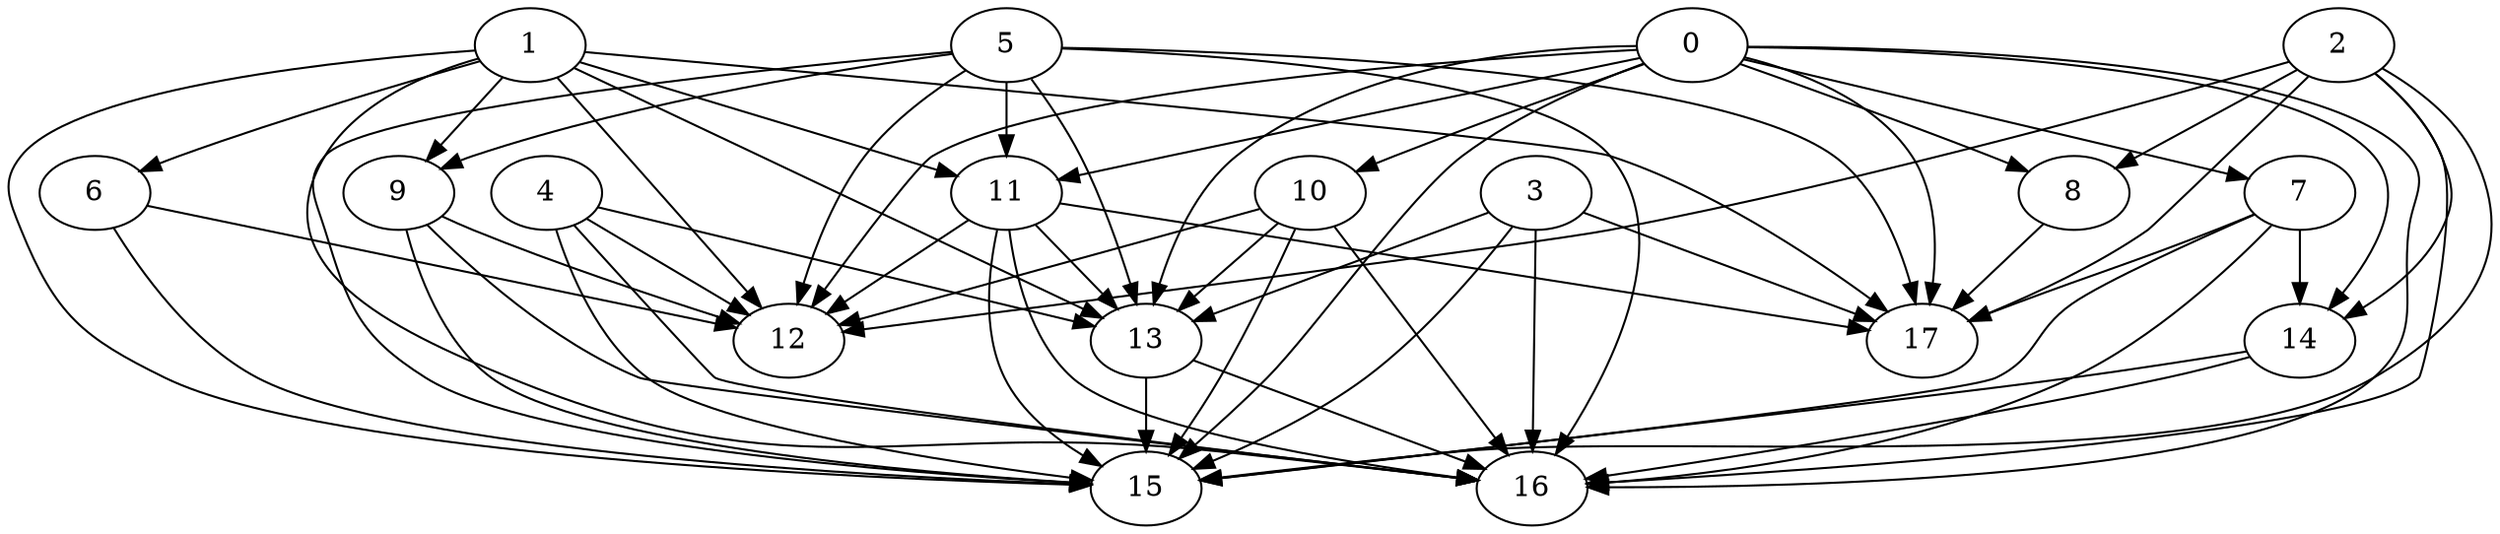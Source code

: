 digraph {
    6 -> 12;
    7 -> 17;
    6 -> 15;
    4 -> 12;
    3 -> 16;
    14 -> 16;
    5 -> 13;
    3 -> 13;
    4 -> 15;
    5 -> 16;
    1 -> 6;
    0 -> 8;
    0 -> 14;
    10 -> 12;
    1 -> 9;
    0 -> 11;
    2 -> 8;
    2 -> 14;
    0 -> 17;
    11 -> 17;
    10 -> 15;
    1 -> 12;
    2 -> 17;
    1 -> 15;
    7 -> 16;
    5 -> 9;
    14 -> 15;
    3 -> 15;
    5 -> 12;
    0 -> 7;
    9 -> 16;
    5 -> 15;
    0 -> 10;
    0 -> 16;
    8 -> 17;
    1 -> 11;
    11 -> 13;
    11 -> 16;
    0 -> 13;
    13 -> 16;
    2 -> 16;
    1 -> 17;
    7 -> 15;
    4 -> 16;
    5 -> 11;
    4 -> 13;
    3 -> 17;
    9 -> 12;
    5 -> 17;
    10 -> 13;
    9 -> 15;
    11 -> 12;
    0 -> 12;
    10 -> 16;
    1 -> 13;
    0 -> 15;
    2 -> 12;
    11 -> 15;
    1 -> 16;
    2 -> 15;
    13 -> 15;
    7 -> 14;
}
